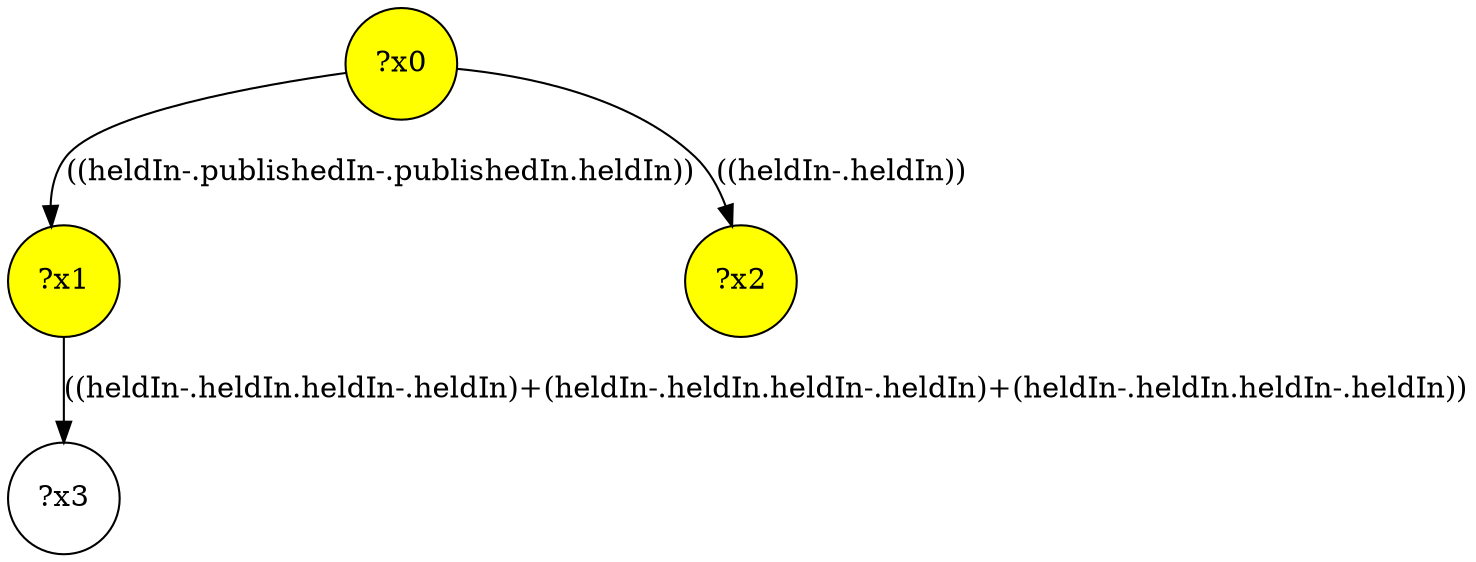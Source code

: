 digraph g {
	x1 [fillcolor="yellow", style="filled," shape=circle, label="?x1"];
	x0 [fillcolor="yellow", style="filled," shape=circle, label="?x0"];
	x2 [fillcolor="yellow", style="filled," shape=circle, label="?x2"];
	x0 -> x1 [label="((heldIn-.publishedIn-.publishedIn.heldIn))"];
	x0 -> x2 [label="((heldIn-.heldIn))"];
	x3 [shape=circle, label="?x3"];
	x1 -> x3 [label="((heldIn-.heldIn.heldIn-.heldIn)+(heldIn-.heldIn.heldIn-.heldIn)+(heldIn-.heldIn.heldIn-.heldIn))"];
}
